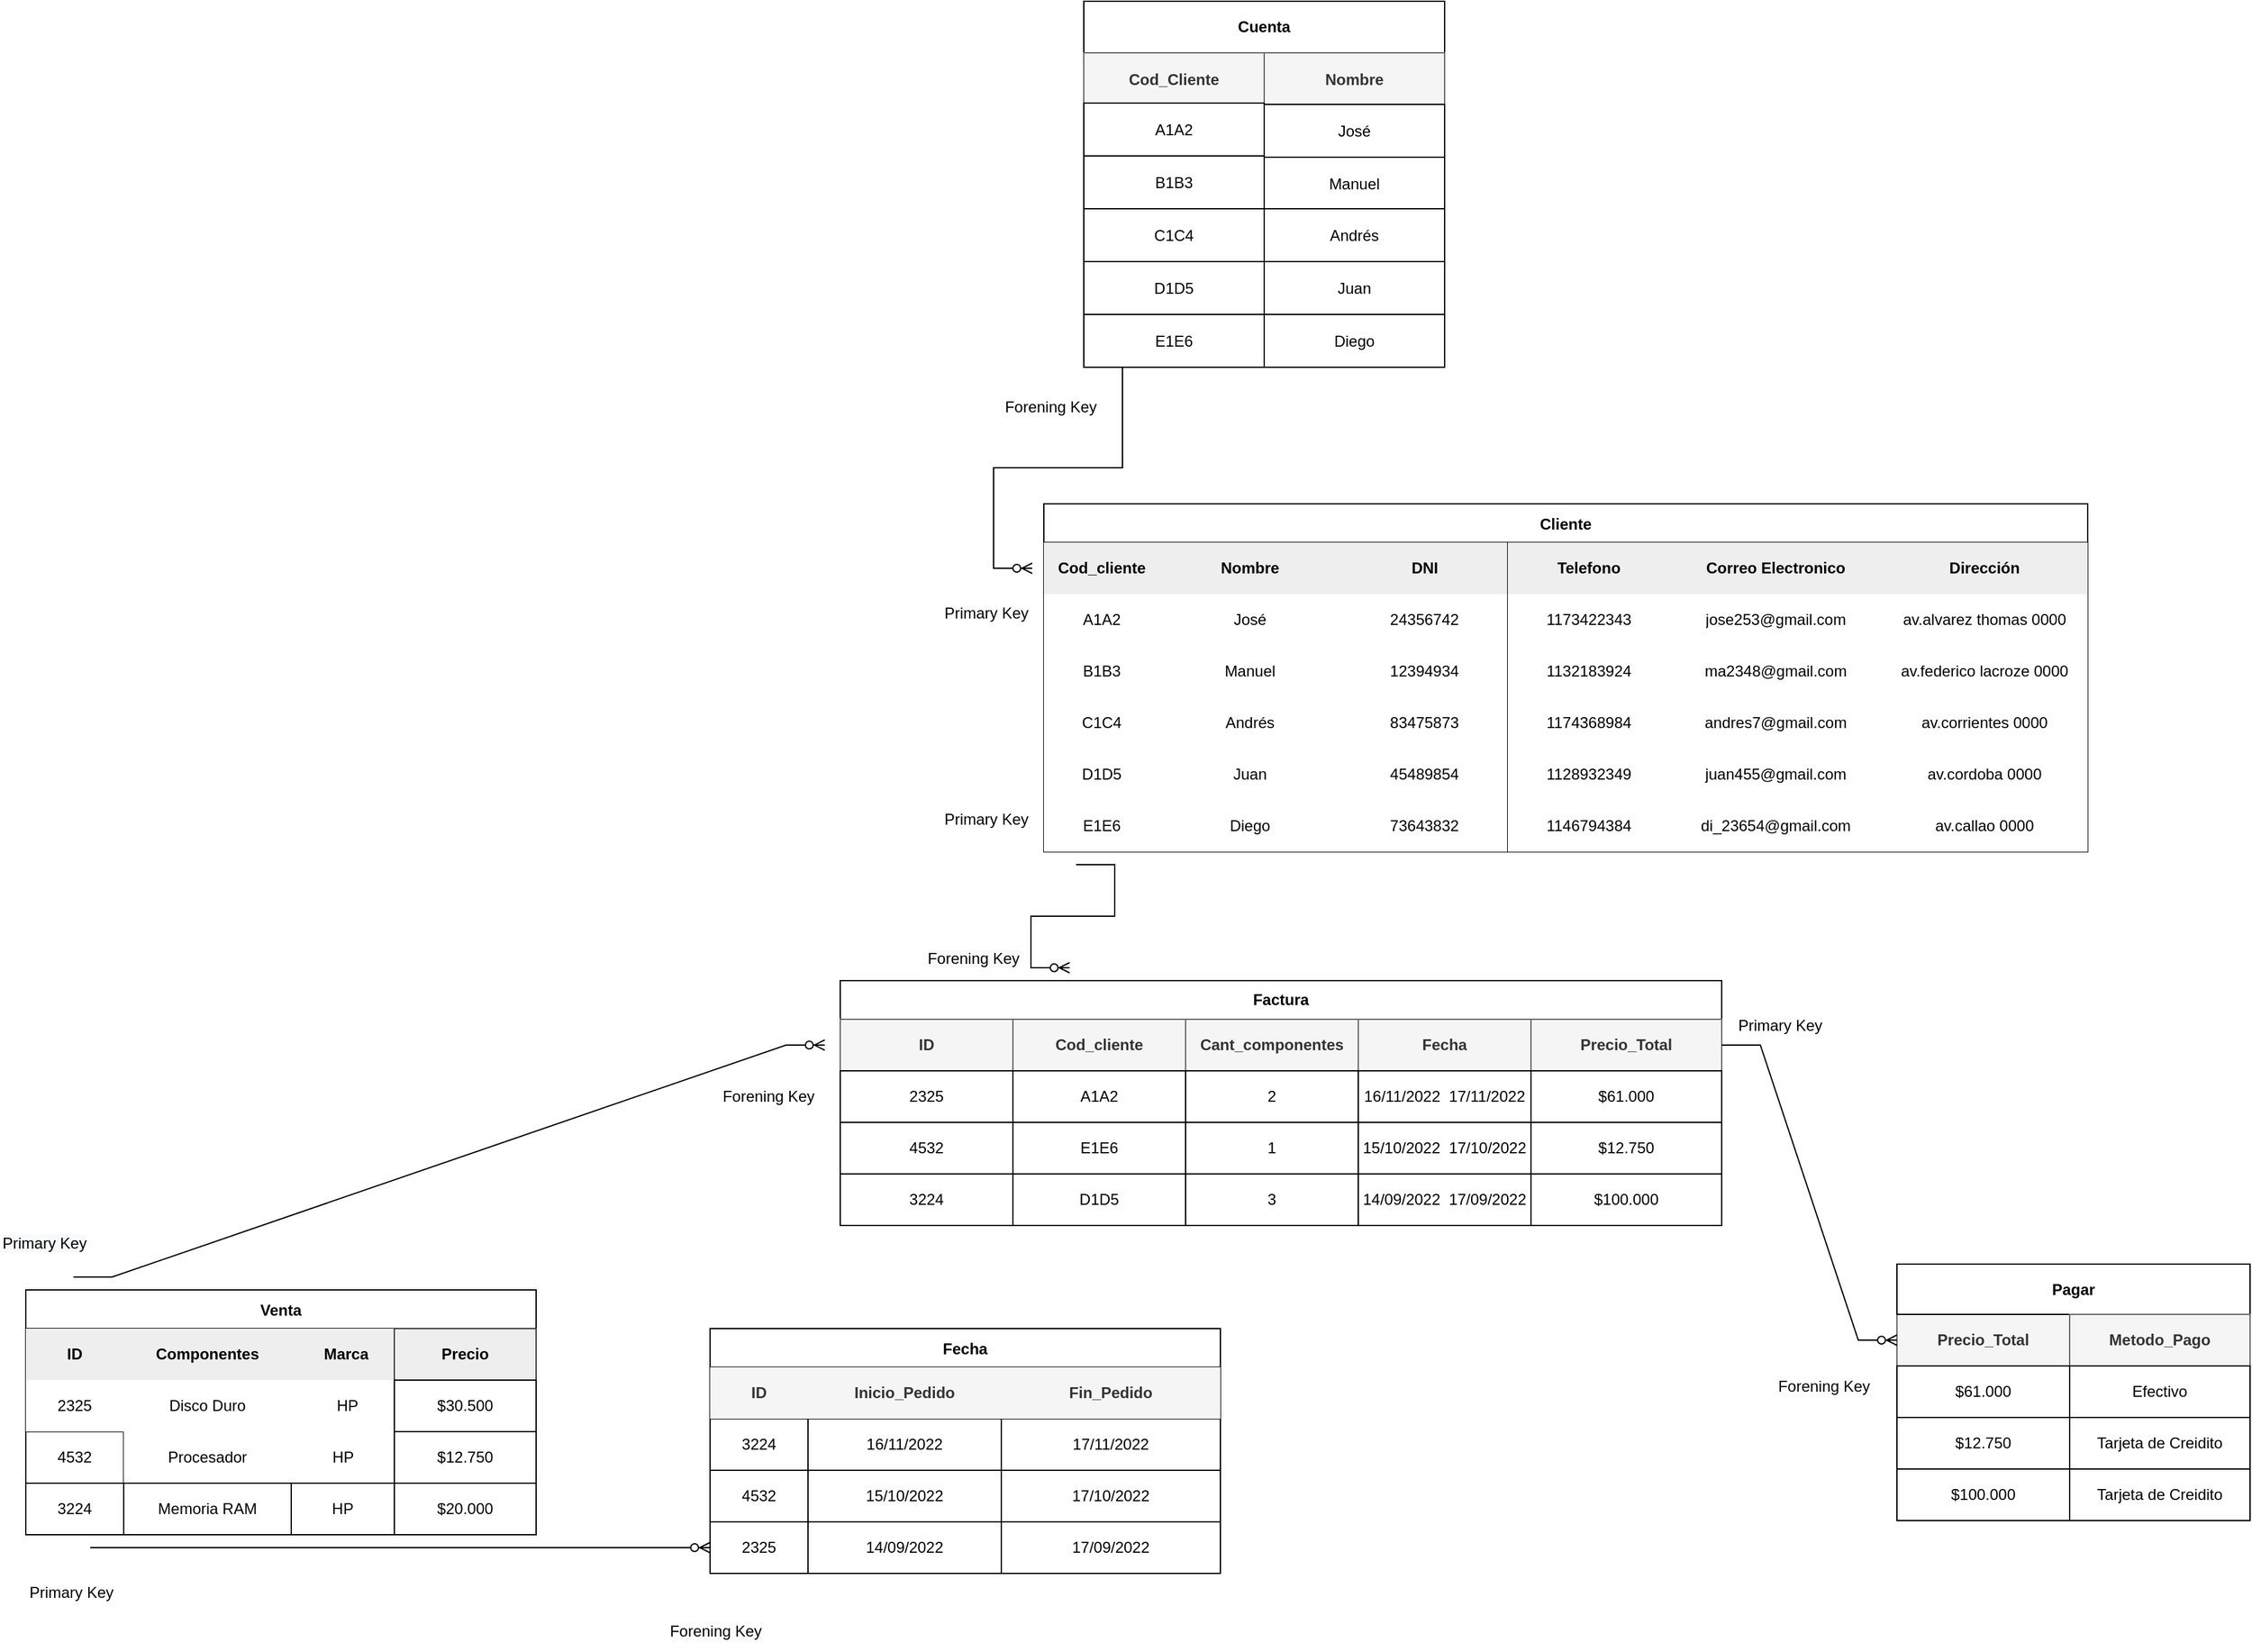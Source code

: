 <mxfile version="20.6.0" type="device"><diagram id="JBKViO2BY68Ah3hG3jkf" name="Página-1"><mxGraphModel dx="1769" dy="614" grid="1" gridSize="10" guides="1" tooltips="1" connect="1" arrows="1" fold="1" page="1" pageScale="1" pageWidth="827" pageHeight="1169" math="0" shadow="0"><root><mxCell id="0"/><mxCell id="1" parent="0"/><mxCell id="SX-UD-Q0sHAjG9wGt3SO-8" value="&lt;b&gt;Cuenta&lt;/b&gt;" style="rounded=0;whiteSpace=wrap;html=1;" parent="1" vertex="1"><mxGeometry x="382" y="530" width="280" height="40" as="geometry"/></mxCell><mxCell id="SX-UD-Q0sHAjG9wGt3SO-9" value="&lt;b&gt;Cod_Cliente&lt;/b&gt;" style="rounded=0;whiteSpace=wrap;html=1;fillColor=#f5f5f5;fontColor=#333333;strokeColor=#666666;" parent="1" vertex="1"><mxGeometry x="382" y="570" width="140" height="41" as="geometry"/></mxCell><mxCell id="SX-UD-Q0sHAjG9wGt3SO-10" value="&lt;b&gt;Nombre&lt;/b&gt;" style="rounded=0;whiteSpace=wrap;html=1;fillColor=#f5f5f5;fontColor=#333333;strokeColor=#666666;" parent="1" vertex="1"><mxGeometry x="522" y="570" width="140" height="41" as="geometry"/></mxCell><mxCell id="SX-UD-Q0sHAjG9wGt3SO-11" value="A1A2" style="rounded=0;whiteSpace=wrap;html=1;" parent="1" vertex="1"><mxGeometry x="382" y="609" width="140" height="41" as="geometry"/></mxCell><mxCell id="SX-UD-Q0sHAjG9wGt3SO-12" value="B1B3" style="rounded=0;whiteSpace=wrap;html=1;" parent="1" vertex="1"><mxGeometry x="382" y="650" width="140" height="41" as="geometry"/></mxCell><mxCell id="SX-UD-Q0sHAjG9wGt3SO-13" value="C1C4" style="rounded=0;whiteSpace=wrap;html=1;" parent="1" vertex="1"><mxGeometry x="382" y="691" width="140" height="41" as="geometry"/></mxCell><mxCell id="SX-UD-Q0sHAjG9wGt3SO-14" value="José" style="rounded=0;whiteSpace=wrap;html=1;" parent="1" vertex="1"><mxGeometry x="522" y="610" width="140" height="41" as="geometry"/></mxCell><mxCell id="SX-UD-Q0sHAjG9wGt3SO-15" value="Manuel" style="rounded=0;whiteSpace=wrap;html=1;" parent="1" vertex="1"><mxGeometry x="522" y="651" width="140" height="41" as="geometry"/></mxCell><mxCell id="SX-UD-Q0sHAjG9wGt3SO-16" value="Andrés" style="rounded=0;whiteSpace=wrap;html=1;" parent="1" vertex="1"><mxGeometry x="522" y="691" width="140" height="41" as="geometry"/></mxCell><mxCell id="SX-UD-Q0sHAjG9wGt3SO-17" value="D1D5" style="rounded=0;whiteSpace=wrap;html=1;" parent="1" vertex="1"><mxGeometry x="382" y="732" width="140" height="41" as="geometry"/></mxCell><mxCell id="SX-UD-Q0sHAjG9wGt3SO-18" value="Juan" style="rounded=0;whiteSpace=wrap;html=1;" parent="1" vertex="1"><mxGeometry x="522" y="732" width="140" height="41" as="geometry"/></mxCell><mxCell id="SX-UD-Q0sHAjG9wGt3SO-19" value="E1E6" style="rounded=0;whiteSpace=wrap;html=1;" parent="1" vertex="1"><mxGeometry x="382" y="773" width="140" height="41" as="geometry"/></mxCell><mxCell id="SX-UD-Q0sHAjG9wGt3SO-20" value="Diego" style="rounded=0;whiteSpace=wrap;html=1;" parent="1" vertex="1"><mxGeometry x="522" y="773" width="140" height="41" as="geometry"/></mxCell><mxCell id="SX-UD-Q0sHAjG9wGt3SO-21" value="Cliente" style="shape=table;startSize=30;container=1;collapsible=0;childLayout=tableLayout;fontStyle=1;align=center;" parent="1" vertex="1"><mxGeometry x="351" y="920" width="810" height="270" as="geometry"/></mxCell><mxCell id="SX-UD-Q0sHAjG9wGt3SO-22" value="" style="shape=tableRow;horizontal=0;startSize=0;swimlaneHead=0;swimlaneBody=0;top=0;left=0;bottom=0;right=0;collapsible=0;dropTarget=0;fillColor=none;points=[[0,0.5],[1,0.5]];portConstraint=eastwest;" parent="SX-UD-Q0sHAjG9wGt3SO-21" vertex="1"><mxGeometry y="30" width="810" height="40" as="geometry"/></mxCell><mxCell id="SX-UD-Q0sHAjG9wGt3SO-23" value="&lt;b&gt;&lt;span style=&quot;white-space: pre;&quot;&gt;&amp;nbsp;  Cod_cliente&#9;&lt;/span&gt;&lt;span style=&quot;white-space: pre;&quot;&gt;&#9;&lt;/span&gt;&lt;span style=&quot;white-space: pre;&quot;&gt;&#9;&lt;/span&gt;&lt;span style=&quot;white-space: pre;&quot;&gt;&#9;&lt;/span&gt;&lt;/b&gt;" style="shape=partialRectangle;html=1;whiteSpace=wrap;connectable=0;fillColor=#eeeeee;top=0;left=0;bottom=0;right=0;overflow=hidden;strokeColor=#36393d;" parent="SX-UD-Q0sHAjG9wGt3SO-22" vertex="1"><mxGeometry width="90" height="40" as="geometry"><mxRectangle width="90" height="40" as="alternateBounds"/></mxGeometry></mxCell><mxCell id="SX-UD-Q0sHAjG9wGt3SO-24" value="&lt;b&gt;Nombre&lt;/b&gt;" style="shape=partialRectangle;html=1;whiteSpace=wrap;connectable=0;fillColor=#eeeeee;top=0;left=0;bottom=0;right=0;overflow=hidden;strokeColor=#36393d;" parent="SX-UD-Q0sHAjG9wGt3SO-22" vertex="1"><mxGeometry x="90" width="140" height="40" as="geometry"><mxRectangle width="140" height="40" as="alternateBounds"/></mxGeometry></mxCell><mxCell id="SX-UD-Q0sHAjG9wGt3SO-25" value="&lt;div style=&quot;text-align: center;&quot;&gt;&lt;b style=&quot;background-color: initial;&quot;&gt;&lt;span style=&quot;white-space: pre;&quot;&gt;&#9;&amp;nbsp;&lt;/span&gt;&amp;nbsp; &amp;nbsp;&lt;span style=&quot;white-space: pre;&quot;&gt;&#9;&lt;/span&gt;DNI&lt;/b&gt;&lt;/div&gt;" style="shape=partialRectangle;html=1;whiteSpace=wrap;connectable=0;fillColor=#eeeeee;top=0;left=0;bottom=0;right=0;overflow=hidden;align=left;strokeColor=#36393d;" parent="SX-UD-Q0sHAjG9wGt3SO-22" vertex="1"><mxGeometry x="230" width="580" height="40" as="geometry"><mxRectangle width="580" height="40" as="alternateBounds"/></mxGeometry></mxCell><mxCell id="SX-UD-Q0sHAjG9wGt3SO-26" value="" style="shape=tableRow;horizontal=0;startSize=0;swimlaneHead=0;swimlaneBody=0;top=0;left=0;bottom=0;right=0;collapsible=0;dropTarget=0;fillColor=none;points=[[0,0.5],[1,0.5]];portConstraint=eastwest;" parent="SX-UD-Q0sHAjG9wGt3SO-21" vertex="1"><mxGeometry y="70" width="810" height="40" as="geometry"/></mxCell><mxCell id="SX-UD-Q0sHAjG9wGt3SO-27" value="A1A2" style="shape=partialRectangle;html=1;whiteSpace=wrap;connectable=0;top=0;left=0;bottom=0;right=0;overflow=hidden;" parent="SX-UD-Q0sHAjG9wGt3SO-26" vertex="1"><mxGeometry width="90" height="40" as="geometry"><mxRectangle width="90" height="40" as="alternateBounds"/></mxGeometry></mxCell><mxCell id="SX-UD-Q0sHAjG9wGt3SO-28" value="José" style="shape=partialRectangle;html=1;whiteSpace=wrap;connectable=0;top=0;left=0;bottom=0;right=0;overflow=hidden;" parent="SX-UD-Q0sHAjG9wGt3SO-26" vertex="1"><mxGeometry x="90" width="140" height="40" as="geometry"><mxRectangle width="140" height="40" as="alternateBounds"/></mxGeometry></mxCell><mxCell id="SX-UD-Q0sHAjG9wGt3SO-29" value="&amp;nbsp; &amp;nbsp;&lt;span style=&quot;white-space: pre;&quot;&gt;&#9;&lt;/span&gt;&amp;nbsp; &amp;nbsp;24356742" style="shape=partialRectangle;html=1;whiteSpace=wrap;connectable=0;top=0;left=0;bottom=0;right=0;overflow=hidden;align=left;" parent="SX-UD-Q0sHAjG9wGt3SO-26" vertex="1"><mxGeometry x="230" width="580" height="40" as="geometry"><mxRectangle width="580" height="40" as="alternateBounds"/></mxGeometry></mxCell><mxCell id="SX-UD-Q0sHAjG9wGt3SO-30" value="" style="shape=tableRow;horizontal=0;startSize=0;swimlaneHead=0;swimlaneBody=0;top=0;left=0;bottom=0;right=0;collapsible=0;dropTarget=0;fillColor=none;points=[[0,0.5],[1,0.5]];portConstraint=eastwest;" parent="SX-UD-Q0sHAjG9wGt3SO-21" vertex="1"><mxGeometry y="110" width="810" height="40" as="geometry"/></mxCell><mxCell id="SX-UD-Q0sHAjG9wGt3SO-31" value="B1B3" style="shape=partialRectangle;html=1;whiteSpace=wrap;connectable=0;top=0;left=0;bottom=0;right=0;overflow=hidden;" parent="SX-UD-Q0sHAjG9wGt3SO-30" vertex="1"><mxGeometry width="90" height="40" as="geometry"><mxRectangle width="90" height="40" as="alternateBounds"/></mxGeometry></mxCell><mxCell id="SX-UD-Q0sHAjG9wGt3SO-32" value="Manuel" style="shape=partialRectangle;html=1;whiteSpace=wrap;connectable=0;top=0;left=0;bottom=0;right=0;overflow=hidden;" parent="SX-UD-Q0sHAjG9wGt3SO-30" vertex="1"><mxGeometry x="90" width="140" height="40" as="geometry"><mxRectangle width="140" height="40" as="alternateBounds"/></mxGeometry></mxCell><mxCell id="SX-UD-Q0sHAjG9wGt3SO-33" value="&amp;nbsp; &amp;nbsp; &amp;nbsp; &amp;nbsp; &amp;nbsp; &amp;nbsp;12394934" style="shape=partialRectangle;html=1;whiteSpace=wrap;connectable=0;top=0;left=0;bottom=0;right=0;overflow=hidden;align=left;" parent="SX-UD-Q0sHAjG9wGt3SO-30" vertex="1"><mxGeometry x="230" width="580" height="40" as="geometry"><mxRectangle width="580" height="40" as="alternateBounds"/></mxGeometry></mxCell><mxCell id="SX-UD-Q0sHAjG9wGt3SO-34" value="" style="shape=tableRow;horizontal=0;startSize=0;swimlaneHead=0;swimlaneBody=0;top=0;left=0;bottom=0;right=0;collapsible=0;dropTarget=0;fillColor=none;points=[[0,0.5],[1,0.5]];portConstraint=eastwest;" parent="SX-UD-Q0sHAjG9wGt3SO-21" vertex="1"><mxGeometry y="150" width="810" height="40" as="geometry"/></mxCell><mxCell id="SX-UD-Q0sHAjG9wGt3SO-35" value="C1C4" style="shape=partialRectangle;html=1;whiteSpace=wrap;connectable=0;top=0;left=0;bottom=0;right=0;overflow=hidden;" parent="SX-UD-Q0sHAjG9wGt3SO-34" vertex="1"><mxGeometry width="90" height="40" as="geometry"><mxRectangle width="90" height="40" as="alternateBounds"/></mxGeometry></mxCell><mxCell id="SX-UD-Q0sHAjG9wGt3SO-36" value="Andrés" style="shape=partialRectangle;html=1;whiteSpace=wrap;connectable=0;top=0;left=0;bottom=0;right=0;overflow=hidden;" parent="SX-UD-Q0sHAjG9wGt3SO-34" vertex="1"><mxGeometry x="90" width="140" height="40" as="geometry"><mxRectangle width="140" height="40" as="alternateBounds"/></mxGeometry></mxCell><mxCell id="SX-UD-Q0sHAjG9wGt3SO-37" value="&amp;nbsp; &amp;nbsp; &amp;nbsp; &amp;nbsp; &amp;nbsp; &amp;nbsp;83475873" style="shape=partialRectangle;html=1;whiteSpace=wrap;connectable=0;top=0;left=0;bottom=0;right=0;overflow=hidden;align=left;" parent="SX-UD-Q0sHAjG9wGt3SO-34" vertex="1"><mxGeometry x="230" width="580" height="40" as="geometry"><mxRectangle width="580" height="40" as="alternateBounds"/></mxGeometry></mxCell><mxCell id="SX-UD-Q0sHAjG9wGt3SO-38" value="" style="shape=tableRow;horizontal=0;startSize=0;swimlaneHead=0;swimlaneBody=0;top=0;left=0;bottom=0;right=0;collapsible=0;dropTarget=0;fillColor=none;points=[[0,0.5],[1,0.5]];portConstraint=eastwest;" parent="SX-UD-Q0sHAjG9wGt3SO-21" vertex="1"><mxGeometry y="190" width="810" height="40" as="geometry"/></mxCell><mxCell id="SX-UD-Q0sHAjG9wGt3SO-39" value="D1D5" style="shape=partialRectangle;html=1;whiteSpace=wrap;connectable=0;top=0;left=0;bottom=0;right=0;overflow=hidden;" parent="SX-UD-Q0sHAjG9wGt3SO-38" vertex="1"><mxGeometry width="90" height="40" as="geometry"><mxRectangle width="90" height="40" as="alternateBounds"/></mxGeometry></mxCell><mxCell id="SX-UD-Q0sHAjG9wGt3SO-40" value="Juan" style="shape=partialRectangle;html=1;whiteSpace=wrap;connectable=0;top=0;left=0;bottom=0;right=0;overflow=hidden;" parent="SX-UD-Q0sHAjG9wGt3SO-38" vertex="1"><mxGeometry x="90" width="140" height="40" as="geometry"><mxRectangle width="140" height="40" as="alternateBounds"/></mxGeometry></mxCell><mxCell id="SX-UD-Q0sHAjG9wGt3SO-41" value="&amp;nbsp; &amp;nbsp; &amp;nbsp; &amp;nbsp; &amp;nbsp; &amp;nbsp;45489854" style="shape=partialRectangle;html=1;whiteSpace=wrap;connectable=0;top=0;left=0;bottom=0;right=0;overflow=hidden;align=left;" parent="SX-UD-Q0sHAjG9wGt3SO-38" vertex="1"><mxGeometry x="230" width="580" height="40" as="geometry"><mxRectangle width="580" height="40" as="alternateBounds"/></mxGeometry></mxCell><mxCell id="SX-UD-Q0sHAjG9wGt3SO-42" value="" style="shape=tableRow;horizontal=0;startSize=0;swimlaneHead=0;swimlaneBody=0;top=0;left=0;bottom=0;right=0;collapsible=0;dropTarget=0;fillColor=none;points=[[0,0.5],[1,0.5]];portConstraint=eastwest;" parent="SX-UD-Q0sHAjG9wGt3SO-21" vertex="1"><mxGeometry y="230" width="810" height="40" as="geometry"/></mxCell><mxCell id="SX-UD-Q0sHAjG9wGt3SO-43" value="E1E6" style="shape=partialRectangle;html=1;whiteSpace=wrap;connectable=0;top=0;left=0;bottom=0;right=0;overflow=hidden;" parent="SX-UD-Q0sHAjG9wGt3SO-42" vertex="1"><mxGeometry width="90" height="40" as="geometry"><mxRectangle width="90" height="40" as="alternateBounds"/></mxGeometry></mxCell><mxCell id="SX-UD-Q0sHAjG9wGt3SO-44" value="Diego" style="shape=partialRectangle;html=1;whiteSpace=wrap;connectable=0;top=0;left=0;bottom=0;right=0;overflow=hidden;" parent="SX-UD-Q0sHAjG9wGt3SO-42" vertex="1"><mxGeometry x="90" width="140" height="40" as="geometry"><mxRectangle width="140" height="40" as="alternateBounds"/></mxGeometry></mxCell><mxCell id="SX-UD-Q0sHAjG9wGt3SO-45" value="&amp;nbsp; &amp;nbsp; &amp;nbsp; &amp;nbsp; &amp;nbsp; &amp;nbsp;73643832" style="shape=partialRectangle;html=1;whiteSpace=wrap;connectable=0;top=0;left=0;bottom=0;right=0;overflow=hidden;pointerEvents=1;align=left;" parent="SX-UD-Q0sHAjG9wGt3SO-42" vertex="1"><mxGeometry x="230" width="580" height="40" as="geometry"><mxRectangle width="580" height="40" as="alternateBounds"/></mxGeometry></mxCell><mxCell id="SX-UD-Q0sHAjG9wGt3SO-46" value="" style="shape=table;html=1;whiteSpace=wrap;startSize=0;container=1;collapsible=0;childLayout=tableLayout;" parent="1" vertex="1"><mxGeometry x="711" y="950" width="450" height="240" as="geometry"/></mxCell><mxCell id="SX-UD-Q0sHAjG9wGt3SO-47" value="" style="shape=tableRow;horizontal=0;startSize=0;swimlaneHead=0;swimlaneBody=0;top=0;left=0;bottom=0;right=0;collapsible=0;dropTarget=0;fillColor=none;points=[[0,0.5],[1,0.5]];portConstraint=eastwest;" parent="SX-UD-Q0sHAjG9wGt3SO-46" vertex="1"><mxGeometry width="450" height="40" as="geometry"/></mxCell><mxCell id="SX-UD-Q0sHAjG9wGt3SO-48" value="&lt;b&gt;Telefono&lt;/b&gt;" style="shape=partialRectangle;html=1;whiteSpace=wrap;connectable=0;fillColor=#eeeeee;top=0;left=0;bottom=0;right=0;overflow=hidden;strokeColor=#36393d;" parent="SX-UD-Q0sHAjG9wGt3SO-47" vertex="1"><mxGeometry width="126" height="40" as="geometry"><mxRectangle width="126" height="40" as="alternateBounds"/></mxGeometry></mxCell><mxCell id="SX-UD-Q0sHAjG9wGt3SO-49" value="&lt;b&gt;Correo Electronico&lt;/b&gt;" style="shape=partialRectangle;html=1;whiteSpace=wrap;connectable=0;fillColor=#eeeeee;top=0;left=0;bottom=0;right=0;overflow=hidden;strokeColor=#36393d;" parent="SX-UD-Q0sHAjG9wGt3SO-47" vertex="1"><mxGeometry x="126" width="164" height="40" as="geometry"><mxRectangle width="164" height="40" as="alternateBounds"/></mxGeometry></mxCell><mxCell id="SX-UD-Q0sHAjG9wGt3SO-50" value="&lt;b&gt;Dirección&lt;/b&gt;" style="shape=partialRectangle;html=1;whiteSpace=wrap;connectable=0;fillColor=#eeeeee;top=0;left=0;bottom=0;right=0;overflow=hidden;strokeColor=#36393d;" parent="SX-UD-Q0sHAjG9wGt3SO-47" vertex="1"><mxGeometry x="290" width="160" height="40" as="geometry"><mxRectangle width="160" height="40" as="alternateBounds"/></mxGeometry></mxCell><mxCell id="SX-UD-Q0sHAjG9wGt3SO-51" value="" style="shape=tableRow;horizontal=0;startSize=0;swimlaneHead=0;swimlaneBody=0;top=0;left=0;bottom=0;right=0;collapsible=0;dropTarget=0;fillColor=none;points=[[0,0.5],[1,0.5]];portConstraint=eastwest;" parent="SX-UD-Q0sHAjG9wGt3SO-46" vertex="1"><mxGeometry y="40" width="450" height="40" as="geometry"/></mxCell><mxCell id="SX-UD-Q0sHAjG9wGt3SO-52" value="1173422343" style="shape=partialRectangle;html=1;whiteSpace=wrap;connectable=0;top=0;left=0;bottom=0;right=0;overflow=hidden;" parent="SX-UD-Q0sHAjG9wGt3SO-51" vertex="1"><mxGeometry width="126" height="40" as="geometry"><mxRectangle width="126" height="40" as="alternateBounds"/></mxGeometry></mxCell><mxCell id="SX-UD-Q0sHAjG9wGt3SO-53" value="jose253@gmail.com" style="shape=partialRectangle;html=1;whiteSpace=wrap;connectable=0;top=0;left=0;bottom=0;right=0;overflow=hidden;" parent="SX-UD-Q0sHAjG9wGt3SO-51" vertex="1"><mxGeometry x="126" width="164" height="40" as="geometry"><mxRectangle width="164" height="40" as="alternateBounds"/></mxGeometry></mxCell><mxCell id="SX-UD-Q0sHAjG9wGt3SO-54" value="av.alvarez thomas 0000" style="shape=partialRectangle;html=1;whiteSpace=wrap;connectable=0;top=0;left=0;bottom=0;right=0;overflow=hidden;" parent="SX-UD-Q0sHAjG9wGt3SO-51" vertex="1"><mxGeometry x="290" width="160" height="40" as="geometry"><mxRectangle width="160" height="40" as="alternateBounds"/></mxGeometry></mxCell><mxCell id="SX-UD-Q0sHAjG9wGt3SO-55" value="" style="shape=tableRow;horizontal=0;startSize=0;swimlaneHead=0;swimlaneBody=0;top=0;left=0;bottom=0;right=0;collapsible=0;dropTarget=0;fillColor=none;points=[[0,0.5],[1,0.5]];portConstraint=eastwest;" parent="SX-UD-Q0sHAjG9wGt3SO-46" vertex="1"><mxGeometry y="80" width="450" height="40" as="geometry"/></mxCell><mxCell id="SX-UD-Q0sHAjG9wGt3SO-56" value="1132183924" style="shape=partialRectangle;html=1;whiteSpace=wrap;connectable=0;top=0;left=0;bottom=0;right=0;overflow=hidden;" parent="SX-UD-Q0sHAjG9wGt3SO-55" vertex="1"><mxGeometry width="126" height="40" as="geometry"><mxRectangle width="126" height="40" as="alternateBounds"/></mxGeometry></mxCell><mxCell id="SX-UD-Q0sHAjG9wGt3SO-57" value="ma2348@gmail.com" style="shape=partialRectangle;html=1;whiteSpace=wrap;connectable=0;top=0;left=0;bottom=0;right=0;overflow=hidden;" parent="SX-UD-Q0sHAjG9wGt3SO-55" vertex="1"><mxGeometry x="126" width="164" height="40" as="geometry"><mxRectangle width="164" height="40" as="alternateBounds"/></mxGeometry></mxCell><mxCell id="SX-UD-Q0sHAjG9wGt3SO-58" value="av.federico lacroze 0000" style="shape=partialRectangle;html=1;whiteSpace=wrap;connectable=0;top=0;left=0;bottom=0;right=0;overflow=hidden;pointerEvents=1;" parent="SX-UD-Q0sHAjG9wGt3SO-55" vertex="1"><mxGeometry x="290" width="160" height="40" as="geometry"><mxRectangle width="160" height="40" as="alternateBounds"/></mxGeometry></mxCell><mxCell id="SX-UD-Q0sHAjG9wGt3SO-59" value="" style="shape=tableRow;horizontal=0;startSize=0;swimlaneHead=0;swimlaneBody=0;top=0;left=0;bottom=0;right=0;collapsible=0;dropTarget=0;fillColor=none;points=[[0,0.5],[1,0.5]];portConstraint=eastwest;" parent="SX-UD-Q0sHAjG9wGt3SO-46" vertex="1"><mxGeometry y="120" width="450" height="40" as="geometry"/></mxCell><mxCell id="SX-UD-Q0sHAjG9wGt3SO-60" value="1174368984" style="shape=partialRectangle;html=1;whiteSpace=wrap;connectable=0;top=0;left=0;bottom=0;right=0;overflow=hidden;" parent="SX-UD-Q0sHAjG9wGt3SO-59" vertex="1"><mxGeometry width="126" height="40" as="geometry"><mxRectangle width="126" height="40" as="alternateBounds"/></mxGeometry></mxCell><mxCell id="SX-UD-Q0sHAjG9wGt3SO-61" value="andres7@gmail.com" style="shape=partialRectangle;html=1;whiteSpace=wrap;connectable=0;top=0;left=0;bottom=0;right=0;overflow=hidden;" parent="SX-UD-Q0sHAjG9wGt3SO-59" vertex="1"><mxGeometry x="126" width="164" height="40" as="geometry"><mxRectangle width="164" height="40" as="alternateBounds"/></mxGeometry></mxCell><mxCell id="SX-UD-Q0sHAjG9wGt3SO-62" value="av.corrientes 0000" style="shape=partialRectangle;html=1;whiteSpace=wrap;connectable=0;top=0;left=0;bottom=0;right=0;overflow=hidden;" parent="SX-UD-Q0sHAjG9wGt3SO-59" vertex="1"><mxGeometry x="290" width="160" height="40" as="geometry"><mxRectangle width="160" height="40" as="alternateBounds"/></mxGeometry></mxCell><mxCell id="SX-UD-Q0sHAjG9wGt3SO-63" value="" style="shape=tableRow;horizontal=0;startSize=0;swimlaneHead=0;swimlaneBody=0;top=0;left=0;bottom=0;right=0;collapsible=0;dropTarget=0;fillColor=none;points=[[0,0.5],[1,0.5]];portConstraint=eastwest;" parent="SX-UD-Q0sHAjG9wGt3SO-46" vertex="1"><mxGeometry y="160" width="450" height="40" as="geometry"/></mxCell><mxCell id="SX-UD-Q0sHAjG9wGt3SO-64" value="1128932349" style="shape=partialRectangle;html=1;whiteSpace=wrap;connectable=0;top=0;left=0;bottom=0;right=0;overflow=hidden;" parent="SX-UD-Q0sHAjG9wGt3SO-63" vertex="1"><mxGeometry width="126" height="40" as="geometry"><mxRectangle width="126" height="40" as="alternateBounds"/></mxGeometry></mxCell><mxCell id="SX-UD-Q0sHAjG9wGt3SO-65" value="juan455@gmail.com" style="shape=partialRectangle;html=1;whiteSpace=wrap;connectable=0;top=0;left=0;bottom=0;right=0;overflow=hidden;" parent="SX-UD-Q0sHAjG9wGt3SO-63" vertex="1"><mxGeometry x="126" width="164" height="40" as="geometry"><mxRectangle width="164" height="40" as="alternateBounds"/></mxGeometry></mxCell><mxCell id="SX-UD-Q0sHAjG9wGt3SO-66" value="av.cordoba 0000" style="shape=partialRectangle;html=1;whiteSpace=wrap;connectable=0;top=0;left=0;bottom=0;right=0;overflow=hidden;" parent="SX-UD-Q0sHAjG9wGt3SO-63" vertex="1"><mxGeometry x="290" width="160" height="40" as="geometry"><mxRectangle width="160" height="40" as="alternateBounds"/></mxGeometry></mxCell><mxCell id="SX-UD-Q0sHAjG9wGt3SO-67" value="" style="shape=tableRow;horizontal=0;startSize=0;swimlaneHead=0;swimlaneBody=0;top=0;left=0;bottom=0;right=0;collapsible=0;dropTarget=0;fillColor=none;points=[[0,0.5],[1,0.5]];portConstraint=eastwest;" parent="SX-UD-Q0sHAjG9wGt3SO-46" vertex="1"><mxGeometry y="200" width="450" height="40" as="geometry"/></mxCell><mxCell id="SX-UD-Q0sHAjG9wGt3SO-68" value="1146794384" style="shape=partialRectangle;html=1;whiteSpace=wrap;connectable=0;top=0;left=0;bottom=0;right=0;overflow=hidden;" parent="SX-UD-Q0sHAjG9wGt3SO-67" vertex="1"><mxGeometry width="126" height="40" as="geometry"><mxRectangle width="126" height="40" as="alternateBounds"/></mxGeometry></mxCell><mxCell id="SX-UD-Q0sHAjG9wGt3SO-69" value="di_23654@gmail.com" style="shape=partialRectangle;html=1;whiteSpace=wrap;connectable=0;top=0;left=0;bottom=0;right=0;overflow=hidden;" parent="SX-UD-Q0sHAjG9wGt3SO-67" vertex="1"><mxGeometry x="126" width="164" height="40" as="geometry"><mxRectangle width="164" height="40" as="alternateBounds"/></mxGeometry></mxCell><mxCell id="SX-UD-Q0sHAjG9wGt3SO-70" value="av.callao 0000" style="shape=partialRectangle;html=1;whiteSpace=wrap;connectable=0;top=0;left=0;bottom=0;right=0;overflow=hidden;pointerEvents=1;" parent="SX-UD-Q0sHAjG9wGt3SO-67" vertex="1"><mxGeometry x="290" width="160" height="40" as="geometry"><mxRectangle width="160" height="40" as="alternateBounds"/></mxGeometry></mxCell><mxCell id="SX-UD-Q0sHAjG9wGt3SO-72" value="" style="edgeStyle=entityRelationEdgeStyle;fontSize=12;html=1;endArrow=ERzeroToMany;endFill=1;rounded=0;exitX=0;exitY=1;exitDx=0;exitDy=0;" parent="1" source="SX-UD-Q0sHAjG9wGt3SO-19" edge="1"><mxGeometry width="100" height="100" relative="1" as="geometry"><mxPoint x="402" y="940" as="sourcePoint"/><mxPoint x="342" y="970" as="targetPoint"/></mxGeometry></mxCell><mxCell id="SX-UD-Q0sHAjG9wGt3SO-73" value="Primary Key" style="text;html=1;align=center;verticalAlign=middle;resizable=0;points=[];autosize=1;strokeColor=none;fillColor=none;" parent="1" vertex="1"><mxGeometry x="261" y="990" width="90" height="30" as="geometry"/></mxCell><mxCell id="SX-UD-Q0sHAjG9wGt3SO-84" value="Venta" style="shape=table;startSize=30;container=1;collapsible=0;childLayout=tableLayout;fontStyle=1;align=center;" parent="1" vertex="1"><mxGeometry x="-439" y="1530" width="396" height="150" as="geometry"/></mxCell><mxCell id="SX-UD-Q0sHAjG9wGt3SO-85" value="" style="shape=tableRow;horizontal=0;startSize=0;swimlaneHead=0;swimlaneBody=0;top=0;left=0;bottom=0;right=0;collapsible=0;dropTarget=0;fillColor=none;points=[[0,0.5],[1,0.5]];portConstraint=eastwest;" parent="SX-UD-Q0sHAjG9wGt3SO-84" vertex="1"><mxGeometry y="30" width="396" height="40" as="geometry"/></mxCell><mxCell id="SX-UD-Q0sHAjG9wGt3SO-86" value="&lt;b&gt;ID&lt;/b&gt;" style="shape=partialRectangle;html=1;whiteSpace=wrap;connectable=0;fillColor=#eeeeee;top=0;left=0;bottom=0;right=0;overflow=hidden;strokeColor=#36393d;" parent="SX-UD-Q0sHAjG9wGt3SO-85" vertex="1"><mxGeometry width="76" height="40" as="geometry"><mxRectangle width="76" height="40" as="alternateBounds"/></mxGeometry></mxCell><mxCell id="SX-UD-Q0sHAjG9wGt3SO-87" value="&lt;b&gt;Componentes&lt;/b&gt;" style="shape=partialRectangle;html=1;whiteSpace=wrap;connectable=0;fillColor=#eeeeee;top=0;left=0;bottom=0;right=0;overflow=hidden;strokeColor=#36393d;" parent="SX-UD-Q0sHAjG9wGt3SO-85" vertex="1"><mxGeometry x="76" width="130" height="40" as="geometry"><mxRectangle width="130" height="40" as="alternateBounds"/></mxGeometry></mxCell><mxCell id="SX-UD-Q0sHAjG9wGt3SO-88" value="&lt;b&gt;&amp;nbsp; &amp;nbsp; &amp;nbsp; &amp;nbsp;Marca&lt;/b&gt;" style="shape=partialRectangle;html=1;whiteSpace=wrap;connectable=0;fillColor=#eeeeee;top=0;left=0;bottom=0;right=0;overflow=hidden;align=left;strokeColor=#36393d;" parent="SX-UD-Q0sHAjG9wGt3SO-85" vertex="1"><mxGeometry x="206" width="190" height="40" as="geometry"><mxRectangle width="190" height="40" as="alternateBounds"/></mxGeometry></mxCell><mxCell id="SX-UD-Q0sHAjG9wGt3SO-89" value="" style="shape=tableRow;horizontal=0;startSize=0;swimlaneHead=0;swimlaneBody=0;top=0;left=0;bottom=0;right=0;collapsible=0;dropTarget=0;fillColor=none;points=[[0,0.5],[1,0.5]];portConstraint=eastwest;" parent="SX-UD-Q0sHAjG9wGt3SO-84" vertex="1"><mxGeometry y="70" width="396" height="40" as="geometry"/></mxCell><mxCell id="SX-UD-Q0sHAjG9wGt3SO-90" value="2325" style="shape=partialRectangle;html=1;whiteSpace=wrap;connectable=0;top=0;left=0;bottom=0;right=0;overflow=hidden;" parent="SX-UD-Q0sHAjG9wGt3SO-89" vertex="1"><mxGeometry width="76" height="40" as="geometry"><mxRectangle width="76" height="40" as="alternateBounds"/></mxGeometry></mxCell><mxCell id="SX-UD-Q0sHAjG9wGt3SO-91" value="Disco Duro" style="shape=partialRectangle;html=1;whiteSpace=wrap;connectable=0;top=0;left=0;bottom=0;right=0;overflow=hidden;" parent="SX-UD-Q0sHAjG9wGt3SO-89" vertex="1"><mxGeometry x="76" width="130" height="40" as="geometry"><mxRectangle width="130" height="40" as="alternateBounds"/></mxGeometry></mxCell><mxCell id="SX-UD-Q0sHAjG9wGt3SO-92" value="&lt;span style=&quot;white-space: pre;&quot;&gt;&#9;&lt;/span&gt;&amp;nbsp; HP" style="shape=partialRectangle;html=1;whiteSpace=wrap;connectable=0;top=0;left=0;bottom=0;right=0;overflow=hidden;align=left;" parent="SX-UD-Q0sHAjG9wGt3SO-89" vertex="1"><mxGeometry x="206" width="190" height="40" as="geometry"><mxRectangle width="190" height="40" as="alternateBounds"/></mxGeometry></mxCell><mxCell id="SX-UD-Q0sHAjG9wGt3SO-93" value="" style="shape=tableRow;horizontal=0;startSize=0;swimlaneHead=0;swimlaneBody=0;top=0;left=0;bottom=0;right=0;collapsible=0;dropTarget=0;fillColor=none;points=[[0,0.5],[1,0.5]];portConstraint=eastwest;" parent="SX-UD-Q0sHAjG9wGt3SO-84" vertex="1"><mxGeometry y="110" width="396" height="40" as="geometry"/></mxCell><mxCell id="SX-UD-Q0sHAjG9wGt3SO-94" value="4532" style="shape=partialRectangle;html=1;whiteSpace=wrap;connectable=0;fillColor=none;top=0;left=0;bottom=0;right=0;overflow=hidden;" parent="SX-UD-Q0sHAjG9wGt3SO-93" vertex="1"><mxGeometry width="76" height="40" as="geometry"><mxRectangle width="76" height="40" as="alternateBounds"/></mxGeometry></mxCell><mxCell id="SX-UD-Q0sHAjG9wGt3SO-95" value="Procesador" style="shape=partialRectangle;html=1;whiteSpace=wrap;connectable=0;fillColor=default;top=0;left=0;bottom=0;right=0;overflow=hidden;" parent="SX-UD-Q0sHAjG9wGt3SO-93" vertex="1"><mxGeometry x="76" width="130" height="40" as="geometry"><mxRectangle width="130" height="40" as="alternateBounds"/></mxGeometry></mxCell><mxCell id="SX-UD-Q0sHAjG9wGt3SO-96" value="&amp;nbsp; &amp;nbsp; &amp;nbsp; &amp;nbsp; &amp;nbsp;HP" style="shape=partialRectangle;html=1;whiteSpace=wrap;connectable=0;top=0;left=0;bottom=0;right=0;overflow=hidden;align=left;" parent="SX-UD-Q0sHAjG9wGt3SO-93" vertex="1"><mxGeometry x="206" width="190" height="40" as="geometry"><mxRectangle width="190" height="40" as="alternateBounds"/></mxGeometry></mxCell><mxCell id="SX-UD-Q0sHAjG9wGt3SO-97" value="&lt;b&gt;Precio&lt;/b&gt;" style="rounded=0;whiteSpace=wrap;html=1;fillColor=#eeeeee;strokeColor=#36393d;" parent="1" vertex="1"><mxGeometry x="-153" y="1560" width="110" height="40" as="geometry"/></mxCell><mxCell id="SX-UD-Q0sHAjG9wGt3SO-98" value="$30.500" style="rounded=0;whiteSpace=wrap;html=1;" parent="1" vertex="1"><mxGeometry x="-153" y="1600" width="110" height="40" as="geometry"/></mxCell><mxCell id="SX-UD-Q0sHAjG9wGt3SO-99" value="$12.750" style="rounded=0;whiteSpace=wrap;html=1;" parent="1" vertex="1"><mxGeometry x="-153" y="1640" width="110" height="40" as="geometry"/></mxCell><mxCell id="SX-UD-Q0sHAjG9wGt3SO-100" value="3224" style="rounded=0;whiteSpace=wrap;html=1;" parent="1" vertex="1"><mxGeometry x="-439" y="1680" width="76" height="40" as="geometry"/></mxCell><mxCell id="SX-UD-Q0sHAjG9wGt3SO-101" value="Memoria RAM" style="rounded=0;whiteSpace=wrap;html=1;" parent="1" vertex="1"><mxGeometry x="-363" y="1680" width="130" height="40" as="geometry"/></mxCell><mxCell id="SX-UD-Q0sHAjG9wGt3SO-102" value="HP" style="rounded=0;whiteSpace=wrap;html=1;" parent="1" vertex="1"><mxGeometry x="-233" y="1680" width="80" height="40" as="geometry"/></mxCell><mxCell id="SX-UD-Q0sHAjG9wGt3SO-103" value="$20.000" style="rounded=0;whiteSpace=wrap;html=1;" parent="1" vertex="1"><mxGeometry x="-153" y="1680" width="110" height="40" as="geometry"/></mxCell><mxCell id="SX-UD-Q0sHAjG9wGt3SO-104" value="Fecha" style="shape=table;startSize=30;container=1;collapsible=0;childLayout=tableLayout;fontStyle=1;align=center;fillColor=default;" parent="1" vertex="1"><mxGeometry x="92" y="1560" width="396" height="150" as="geometry"/></mxCell><mxCell id="SX-UD-Q0sHAjG9wGt3SO-105" value="" style="shape=tableRow;horizontal=0;startSize=0;swimlaneHead=0;swimlaneBody=0;top=0;left=0;bottom=0;right=0;collapsible=0;dropTarget=0;fillColor=none;points=[[0,0.5],[1,0.5]];portConstraint=eastwest;" parent="SX-UD-Q0sHAjG9wGt3SO-104" vertex="1"><mxGeometry y="30" width="396" height="40" as="geometry"/></mxCell><mxCell id="SX-UD-Q0sHAjG9wGt3SO-106" value="&lt;b&gt;ID&lt;/b&gt;" style="shape=partialRectangle;html=1;whiteSpace=wrap;connectable=0;fillColor=#f5f5f5;top=0;left=0;bottom=0;right=0;overflow=hidden;fontColor=#333333;strokeColor=#666666;" parent="SX-UD-Q0sHAjG9wGt3SO-105" vertex="1"><mxGeometry width="76" height="40" as="geometry"><mxRectangle width="76" height="40" as="alternateBounds"/></mxGeometry></mxCell><mxCell id="SX-UD-Q0sHAjG9wGt3SO-107" value="&lt;b&gt;Inicio_Pedido&lt;/b&gt;" style="shape=partialRectangle;html=1;whiteSpace=wrap;connectable=0;fillColor=#f5f5f5;top=0;left=0;bottom=0;right=0;overflow=hidden;fontColor=#333333;strokeColor=#666666;" parent="SX-UD-Q0sHAjG9wGt3SO-105" vertex="1"><mxGeometry x="76" width="150" height="40" as="geometry"><mxRectangle width="150" height="40" as="alternateBounds"/></mxGeometry></mxCell><mxCell id="SX-UD-Q0sHAjG9wGt3SO-108" value="&lt;b&gt;Fin_Pedido&lt;/b&gt;" style="shape=partialRectangle;html=1;whiteSpace=wrap;connectable=0;fillColor=#f5f5f5;top=0;left=0;bottom=0;right=0;overflow=hidden;fontColor=#333333;strokeColor=#666666;" parent="SX-UD-Q0sHAjG9wGt3SO-105" vertex="1"><mxGeometry x="226" width="170" height="40" as="geometry"><mxRectangle width="170" height="40" as="alternateBounds"/></mxGeometry></mxCell><mxCell id="SX-UD-Q0sHAjG9wGt3SO-109" value="" style="shape=tableRow;horizontal=0;startSize=0;swimlaneHead=0;swimlaneBody=0;top=0;left=0;bottom=0;right=0;collapsible=0;dropTarget=0;fillColor=none;points=[[0,0.5],[1,0.5]];portConstraint=eastwest;" parent="SX-UD-Q0sHAjG9wGt3SO-104" vertex="1"><mxGeometry y="70" width="396" height="40" as="geometry"/></mxCell><mxCell id="SX-UD-Q0sHAjG9wGt3SO-110" value="3224" style="shape=partialRectangle;html=1;whiteSpace=wrap;connectable=0;fillColor=none;top=0;left=0;bottom=0;right=0;overflow=hidden;" parent="SX-UD-Q0sHAjG9wGt3SO-109" vertex="1"><mxGeometry width="76" height="40" as="geometry"><mxRectangle width="76" height="40" as="alternateBounds"/></mxGeometry></mxCell><mxCell id="SX-UD-Q0sHAjG9wGt3SO-111" value="16/11/2022" style="shape=partialRectangle;html=1;whiteSpace=wrap;connectable=0;fillColor=none;top=0;left=0;bottom=0;right=0;overflow=hidden;" parent="SX-UD-Q0sHAjG9wGt3SO-109" vertex="1"><mxGeometry x="76" width="150" height="40" as="geometry"><mxRectangle width="150" height="40" as="alternateBounds"/></mxGeometry></mxCell><mxCell id="SX-UD-Q0sHAjG9wGt3SO-112" value="17/11/2022" style="shape=partialRectangle;html=1;whiteSpace=wrap;connectable=0;fillColor=none;top=0;left=0;bottom=0;right=0;overflow=hidden;" parent="SX-UD-Q0sHAjG9wGt3SO-109" vertex="1"><mxGeometry x="226" width="170" height="40" as="geometry"><mxRectangle width="170" height="40" as="alternateBounds"/></mxGeometry></mxCell><mxCell id="SX-UD-Q0sHAjG9wGt3SO-113" value="" style="shape=tableRow;horizontal=0;startSize=0;swimlaneHead=0;swimlaneBody=0;top=0;left=0;bottom=0;right=0;collapsible=0;dropTarget=0;fillColor=none;points=[[0,0.5],[1,0.5]];portConstraint=eastwest;" parent="SX-UD-Q0sHAjG9wGt3SO-104" vertex="1"><mxGeometry y="110" width="396" height="40" as="geometry"/></mxCell><mxCell id="SX-UD-Q0sHAjG9wGt3SO-114" value="4532" style="shape=partialRectangle;html=1;whiteSpace=wrap;connectable=0;fillColor=none;top=0;left=0;bottom=0;right=0;overflow=hidden;" parent="SX-UD-Q0sHAjG9wGt3SO-113" vertex="1"><mxGeometry width="76" height="40" as="geometry"><mxRectangle width="76" height="40" as="alternateBounds"/></mxGeometry></mxCell><mxCell id="SX-UD-Q0sHAjG9wGt3SO-115" value="15/10/2022" style="shape=partialRectangle;html=1;whiteSpace=wrap;connectable=0;fillColor=none;top=0;left=0;bottom=0;right=0;overflow=hidden;" parent="SX-UD-Q0sHAjG9wGt3SO-113" vertex="1"><mxGeometry x="76" width="150" height="40" as="geometry"><mxRectangle width="150" height="40" as="alternateBounds"/></mxGeometry></mxCell><mxCell id="SX-UD-Q0sHAjG9wGt3SO-116" value="17/10/2022" style="shape=partialRectangle;html=1;whiteSpace=wrap;connectable=0;fillColor=none;top=0;left=0;bottom=0;right=0;overflow=hidden;" parent="SX-UD-Q0sHAjG9wGt3SO-113" vertex="1"><mxGeometry x="226" width="170" height="40" as="geometry"><mxRectangle width="170" height="40" as="alternateBounds"/></mxGeometry></mxCell><mxCell id="SX-UD-Q0sHAjG9wGt3SO-117" value="2325" style="rounded=0;whiteSpace=wrap;html=1;fillColor=default;" parent="1" vertex="1"><mxGeometry x="92" y="1710" width="76" height="40" as="geometry"/></mxCell><mxCell id="SX-UD-Q0sHAjG9wGt3SO-118" value="14/09/2022" style="rounded=0;whiteSpace=wrap;html=1;fillColor=default;" parent="1" vertex="1"><mxGeometry x="168" y="1710" width="150" height="40" as="geometry"/></mxCell><mxCell id="SX-UD-Q0sHAjG9wGt3SO-119" value="17/09/2022" style="rounded=0;whiteSpace=wrap;html=1;fillColor=default;" parent="1" vertex="1"><mxGeometry x="318" y="1710" width="170" height="40" as="geometry"/></mxCell><mxCell id="SX-UD-Q0sHAjG9wGt3SO-122" value="&lt;b&gt;Factura&lt;/b&gt;" style="rounded=0;whiteSpace=wrap;html=1;fillColor=default;" parent="1" vertex="1"><mxGeometry x="193" y="1290" width="684" height="30" as="geometry"/></mxCell><mxCell id="SX-UD-Q0sHAjG9wGt3SO-123" value="&lt;b&gt;Cod_cliente&lt;/b&gt;" style="rounded=0;whiteSpace=wrap;html=1;fillColor=#f5f5f5;fontColor=#333333;strokeColor=#666666;" parent="1" vertex="1"><mxGeometry x="327" y="1320" width="134" height="40" as="geometry"/></mxCell><mxCell id="SX-UD-Q0sHAjG9wGt3SO-124" value="&lt;b&gt;Cant_componentes&lt;/b&gt;" style="rounded=0;whiteSpace=wrap;html=1;fillColor=#f5f5f5;fontColor=#333333;strokeColor=#666666;" parent="1" vertex="1"><mxGeometry x="461" y="1320" width="134" height="40" as="geometry"/></mxCell><mxCell id="SX-UD-Q0sHAjG9wGt3SO-125" value="&lt;b&gt;Fecha&lt;/b&gt;" style="rounded=0;whiteSpace=wrap;html=1;fillColor=#f5f5f5;fontColor=#333333;strokeColor=#666666;" parent="1" vertex="1"><mxGeometry x="595" y="1320" width="134" height="40" as="geometry"/></mxCell><mxCell id="SX-UD-Q0sHAjG9wGt3SO-126" value="&lt;b&gt;Precio_Total&lt;/b&gt;" style="rounded=0;whiteSpace=wrap;html=1;fillColor=#f5f5f5;fontColor=#333333;strokeColor=#666666;" parent="1" vertex="1"><mxGeometry x="729" y="1320" width="148" height="40" as="geometry"/></mxCell><mxCell id="SX-UD-Q0sHAjG9wGt3SO-127" value="&lt;b&gt;ID&lt;/b&gt;" style="rounded=0;whiteSpace=wrap;html=1;fillColor=#f5f5f5;fontColor=#333333;strokeColor=#666666;" parent="1" vertex="1"><mxGeometry x="193" y="1320" width="134" height="40" as="geometry"/></mxCell><mxCell id="SX-UD-Q0sHAjG9wGt3SO-128" value="2325" style="rounded=0;whiteSpace=wrap;html=1;fillColor=default;" parent="1" vertex="1"><mxGeometry x="193" y="1360" width="134" height="40" as="geometry"/></mxCell><mxCell id="SX-UD-Q0sHAjG9wGt3SO-129" value="A1A2" style="rounded=0;whiteSpace=wrap;html=1;fillColor=default;" parent="1" vertex="1"><mxGeometry x="327" y="1360" width="134" height="40" as="geometry"/></mxCell><mxCell id="SX-UD-Q0sHAjG9wGt3SO-130" value="2" style="rounded=0;whiteSpace=wrap;html=1;fillColor=default;" parent="1" vertex="1"><mxGeometry x="461" y="1360" width="134" height="40" as="geometry"/></mxCell><mxCell id="SX-UD-Q0sHAjG9wGt3SO-131" value="16/11/2022&amp;nbsp; 17/11/2022" style="rounded=0;whiteSpace=wrap;html=1;fillColor=default;" parent="1" vertex="1"><mxGeometry x="595" y="1360" width="134" height="40" as="geometry"/></mxCell><mxCell id="SX-UD-Q0sHAjG9wGt3SO-132" value="$61.000" style="rounded=0;whiteSpace=wrap;html=1;fillColor=default;" parent="1" vertex="1"><mxGeometry x="729" y="1360" width="148" height="40" as="geometry"/></mxCell><mxCell id="SX-UD-Q0sHAjG9wGt3SO-133" value="4532" style="rounded=0;whiteSpace=wrap;html=1;fillColor=default;" parent="1" vertex="1"><mxGeometry x="193" y="1400" width="134" height="40" as="geometry"/></mxCell><mxCell id="SX-UD-Q0sHAjG9wGt3SO-134" value="E1E6" style="rounded=0;whiteSpace=wrap;html=1;fillColor=default;" parent="1" vertex="1"><mxGeometry x="327" y="1400" width="134" height="40" as="geometry"/></mxCell><mxCell id="SX-UD-Q0sHAjG9wGt3SO-135" value="1" style="rounded=0;whiteSpace=wrap;html=1;fillColor=default;" parent="1" vertex="1"><mxGeometry x="461" y="1400" width="134" height="40" as="geometry"/></mxCell><mxCell id="SX-UD-Q0sHAjG9wGt3SO-136" value="15/10/2022&amp;nbsp; 17/10/2022" style="rounded=0;whiteSpace=wrap;html=1;fillColor=default;" parent="1" vertex="1"><mxGeometry x="595" y="1400" width="134" height="40" as="geometry"/></mxCell><mxCell id="SX-UD-Q0sHAjG9wGt3SO-137" value="$12.750" style="rounded=0;whiteSpace=wrap;html=1;fillColor=default;" parent="1" vertex="1"><mxGeometry x="729" y="1400" width="148" height="40" as="geometry"/></mxCell><mxCell id="SX-UD-Q0sHAjG9wGt3SO-138" value="3224" style="rounded=0;whiteSpace=wrap;html=1;fillColor=default;" parent="1" vertex="1"><mxGeometry x="193" y="1440" width="134" height="40" as="geometry"/></mxCell><mxCell id="SX-UD-Q0sHAjG9wGt3SO-139" value="D1D5" style="rounded=0;whiteSpace=wrap;html=1;fillColor=default;" parent="1" vertex="1"><mxGeometry x="327" y="1440" width="134" height="40" as="geometry"/></mxCell><mxCell id="SX-UD-Q0sHAjG9wGt3SO-140" value="3" style="rounded=0;whiteSpace=wrap;html=1;fillColor=default;" parent="1" vertex="1"><mxGeometry x="461" y="1440" width="134" height="40" as="geometry"/></mxCell><mxCell id="SX-UD-Q0sHAjG9wGt3SO-141" value="14/09/2022&amp;nbsp; 17/09/2022" style="rounded=0;whiteSpace=wrap;html=1;fillColor=default;" parent="1" vertex="1"><mxGeometry x="595" y="1440" width="134" height="40" as="geometry"/></mxCell><mxCell id="SX-UD-Q0sHAjG9wGt3SO-142" value="$100.000" style="rounded=0;whiteSpace=wrap;html=1;fillColor=default;" parent="1" vertex="1"><mxGeometry x="729" y="1440" width="148" height="40" as="geometry"/></mxCell><mxCell id="SX-UD-Q0sHAjG9wGt3SO-143" value="" style="edgeStyle=entityRelationEdgeStyle;fontSize=12;html=1;endArrow=ERzeroToMany;endFill=1;rounded=0;" parent="1" edge="1"><mxGeometry width="100" height="100" relative="1" as="geometry"><mxPoint x="376" y="1200" as="sourcePoint"/><mxPoint x="371" y="1280" as="targetPoint"/></mxGeometry></mxCell><mxCell id="SX-UD-Q0sHAjG9wGt3SO-146" value="&lt;b&gt;Precio_Total&lt;/b&gt;" style="rounded=0;whiteSpace=wrap;html=1;fillColor=#f5f5f5;fontColor=#333333;strokeColor=#666666;" parent="1" vertex="1"><mxGeometry x="1013" y="1549" width="134" height="40" as="geometry"/></mxCell><mxCell id="SX-UD-Q0sHAjG9wGt3SO-147" value="&lt;b&gt;Pagar&lt;/b&gt;" style="rounded=0;whiteSpace=wrap;html=1;fillColor=default;" parent="1" vertex="1"><mxGeometry x="1013" y="1510" width="274" height="39" as="geometry"/></mxCell><mxCell id="SX-UD-Q0sHAjG9wGt3SO-148" value="&lt;b&gt;Metodo_Pago&lt;/b&gt;" style="rounded=0;whiteSpace=wrap;html=1;fillColor=#f5f5f5;fontColor=#333333;strokeColor=#666666;" parent="1" vertex="1"><mxGeometry x="1147" y="1549" width="140" height="40" as="geometry"/></mxCell><mxCell id="SX-UD-Q0sHAjG9wGt3SO-149" value="Efectivo" style="rounded=0;whiteSpace=wrap;html=1;fillColor=default;" parent="1" vertex="1"><mxGeometry x="1147" y="1589" width="140" height="40" as="geometry"/></mxCell><mxCell id="SX-UD-Q0sHAjG9wGt3SO-150" value="$61.000" style="rounded=0;whiteSpace=wrap;html=1;fillColor=default;" parent="1" vertex="1"><mxGeometry x="1013" y="1589" width="134" height="40" as="geometry"/></mxCell><mxCell id="SX-UD-Q0sHAjG9wGt3SO-151" value="$12.750" style="rounded=0;whiteSpace=wrap;html=1;fillColor=default;" parent="1" vertex="1"><mxGeometry x="1013" y="1629" width="134" height="40" as="geometry"/></mxCell><mxCell id="SX-UD-Q0sHAjG9wGt3SO-152" value="$100.000" style="rounded=0;whiteSpace=wrap;html=1;fillColor=default;" parent="1" vertex="1"><mxGeometry x="1013" y="1669" width="134" height="40" as="geometry"/></mxCell><mxCell id="SX-UD-Q0sHAjG9wGt3SO-153" value="Tarjeta de Creidito" style="rounded=0;whiteSpace=wrap;html=1;fillColor=default;" parent="1" vertex="1"><mxGeometry x="1147" y="1629" width="140" height="40" as="geometry"/></mxCell><mxCell id="SX-UD-Q0sHAjG9wGt3SO-154" value="Tarjeta de Creidito" style="rounded=0;whiteSpace=wrap;html=1;fillColor=default;" parent="1" vertex="1"><mxGeometry x="1147" y="1669" width="140" height="40" as="geometry"/></mxCell><mxCell id="SX-UD-Q0sHAjG9wGt3SO-155" value="" style="edgeStyle=entityRelationEdgeStyle;fontSize=12;html=1;endArrow=ERzeroToMany;endFill=1;rounded=0;entryX=0;entryY=0.5;entryDx=0;entryDy=0;exitX=1;exitY=0.5;exitDx=0;exitDy=0;" parent="1" source="SX-UD-Q0sHAjG9wGt3SO-126" target="SX-UD-Q0sHAjG9wGt3SO-146" edge="1"><mxGeometry width="100" height="100" relative="1" as="geometry"><mxPoint x="903" y="1400" as="sourcePoint"/><mxPoint x="1003" y="1300" as="targetPoint"/></mxGeometry></mxCell><mxCell id="tbqm2qFbih-RMFE_iDj9-1" value="Primary Key" style="text;html=1;align=center;verticalAlign=middle;resizable=0;points=[];autosize=1;strokeColor=none;fillColor=none;" parent="1" vertex="1"><mxGeometry x="261" y="1150" width="90" height="30" as="geometry"/></mxCell><mxCell id="tbqm2qFbih-RMFE_iDj9-4" value="Forening Key" style="text;html=1;align=center;verticalAlign=middle;resizable=0;points=[];autosize=1;strokeColor=none;fillColor=none;" parent="1" vertex="1"><mxGeometry x="911" y="1590" width="90" height="30" as="geometry"/></mxCell><mxCell id="z0Xj4NcYeW1aCpuCY73M-1" value="&#10;&lt;span style=&quot;color: rgb(0, 0, 0); font-family: Helvetica; font-size: 12px; font-style: normal; font-variant-ligatures: normal; font-variant-caps: normal; font-weight: 400; letter-spacing: normal; orphans: 2; text-align: center; text-indent: 0px; text-transform: none; widows: 2; word-spacing: 0px; -webkit-text-stroke-width: 0px; background-color: rgb(248, 249, 250); text-decoration-thickness: initial; text-decoration-style: initial; text-decoration-color: initial; float: none; display: inline !important;&quot;&gt;Forening Key&lt;/span&gt;&#10;&#10;" style="text;html=1;align=center;verticalAlign=middle;resizable=0;points=[];autosize=1;strokeColor=none;fillColor=none;" vertex="1" parent="1"><mxGeometry x="251" y="1250" width="90" height="60" as="geometry"/></mxCell><mxCell id="z0Xj4NcYeW1aCpuCY73M-2" value="Forening Key" style="text;html=1;align=center;verticalAlign=middle;resizable=0;points=[];autosize=1;strokeColor=none;fillColor=none;" vertex="1" parent="1"><mxGeometry x="311" y="830" width="90" height="30" as="geometry"/></mxCell><mxCell id="z0Xj4NcYeW1aCpuCY73M-3" value="Primary Key" style="text;html=1;align=center;verticalAlign=middle;resizable=0;points=[];autosize=1;strokeColor=none;fillColor=none;" vertex="1" parent="1"><mxGeometry x="877" y="1310" width="90" height="30" as="geometry"/></mxCell><mxCell id="z0Xj4NcYeW1aCpuCY73M-5" value="" style="edgeStyle=entityRelationEdgeStyle;fontSize=12;html=1;endArrow=ERzeroToMany;endFill=1;rounded=0;" edge="1" parent="1"><mxGeometry width="100" height="100" relative="1" as="geometry"><mxPoint x="-389" y="1730" as="sourcePoint"/><mxPoint x="92" y="1730" as="targetPoint"/></mxGeometry></mxCell><mxCell id="z0Xj4NcYeW1aCpuCY73M-6" value="Primary Key" style="text;html=1;align=center;verticalAlign=middle;resizable=0;points=[];autosize=1;strokeColor=none;fillColor=none;" vertex="1" parent="1"><mxGeometry x="-449" y="1750" width="90" height="30" as="geometry"/></mxCell><mxCell id="z0Xj4NcYeW1aCpuCY73M-7" value="Forening Key" style="text;html=1;align=center;verticalAlign=middle;resizable=0;points=[];autosize=1;strokeColor=none;fillColor=none;" vertex="1" parent="1"><mxGeometry x="51" y="1780" width="90" height="30" as="geometry"/></mxCell><mxCell id="z0Xj4NcYeW1aCpuCY73M-8" value="" style="edgeStyle=entityRelationEdgeStyle;fontSize=12;html=1;endArrow=ERzeroToMany;endFill=1;rounded=0;" edge="1" parent="1"><mxGeometry width="100" height="100" relative="1" as="geometry"><mxPoint x="-402" y="1520" as="sourcePoint"/><mxPoint x="181" y="1340" as="targetPoint"/></mxGeometry></mxCell><mxCell id="z0Xj4NcYeW1aCpuCY73M-9" value="Forening Key" style="text;html=1;align=center;verticalAlign=middle;resizable=0;points=[];autosize=1;strokeColor=none;fillColor=none;" vertex="1" parent="1"><mxGeometry x="92" y="1365" width="90" height="30" as="geometry"/></mxCell><mxCell id="z0Xj4NcYeW1aCpuCY73M-10" value="&lt;span style=&quot;color: rgb(0, 0, 0); font-family: Helvetica; font-size: 12px; font-style: normal; font-variant-ligatures: normal; font-variant-caps: normal; font-weight: 400; letter-spacing: normal; orphans: 2; text-align: center; text-indent: 0px; text-transform: none; widows: 2; word-spacing: 0px; -webkit-text-stroke-width: 0px; background-color: rgb(248, 249, 250); text-decoration-thickness: initial; text-decoration-style: initial; text-decoration-color: initial; float: none; display: inline !important;&quot;&gt;Primary Key&lt;/span&gt;" style="text;whiteSpace=wrap;html=1;" vertex="1" parent="1"><mxGeometry x="-459" y="1480" width="100" height="40" as="geometry"/></mxCell></root></mxGraphModel></diagram></mxfile>